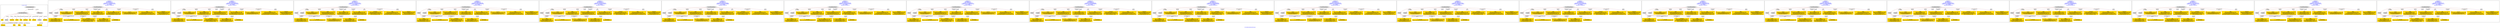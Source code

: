 digraph n0 {
fontcolor="blue"
remincross="true"
label="s15-s-detroit-institute-of-art.json"
subgraph cluster_0 {
label="1-correct model"
n2[style="filled",color="white",fillcolor="lightgray",label="CulturalHeritageObject1"];
n3[shape="plaintext",style="filled",fillcolor="gold",label="date"];
n4[style="filled",color="white",fillcolor="lightgray",label="Person1"];
n5[shape="plaintext",style="filled",fillcolor="gold",label="dimensions"];
n6[shape="plaintext",style="filled",fillcolor="gold",label="medium"];
n7[shape="plaintext",style="filled",fillcolor="gold",label="credit"];
n8[shape="plaintext",style="filled",fillcolor="gold",label="provenance"];
n9[shape="plaintext",style="filled",fillcolor="gold",label="title"];
n10[shape="plaintext",style="filled",fillcolor="gold",label="accession"];
n11[style="filled",color="white",fillcolor="lightgray",label="Concept1"];
n12[shape="plaintext",style="filled",fillcolor="gold",label="nationality"];
n13[shape="plaintext",style="filled",fillcolor="gold",label="birth"];
n14[shape="plaintext",style="filled",fillcolor="gold",label="death"];
n15[shape="plaintext",style="filled",fillcolor="gold",label="name"];
n16[style="filled",color="white",fillcolor="lightgray",label="EuropeanaAggregation1"];
n17[style="filled",color="white",fillcolor="lightgray",label="WebResource1"];
n18[shape="plaintext",style="filled",fillcolor="gold",label="imageURL"];
n19[shape="plaintext",style="filled",fillcolor="gold",label="classification"];
}
subgraph cluster_1 {
label="candidate 0\nlink coherence:1.0\nnode coherence:1.0\nconfidence:0.5721950892476759\nmapping score:0.6490650297492253\ncost:13.99999\n-precision:0.71-recall:0.59"
n21[style="filled",color="white",fillcolor="lightgray",label="CulturalHeritageObject1"];
n22[style="filled",color="white",fillcolor="lightgray",label="Person1"];
n23[style="filled",color="white",fillcolor="lightgray",label="Concept1"];
n24[shape="plaintext",style="filled",fillcolor="gold",label="medium\n[CulturalHeritageObject,medium,1.0]\n[Person,nameOfThePerson,0.0]\n[Concept,prefLabel,0.0]"];
n25[shape="plaintext",style="filled",fillcolor="gold",label="birth\n[Person,dateOfBirth,0.881]\n[CulturalHeritageObject,created,0.079]\n[Person,dateOfDeath,0.039]\n[CulturalHeritageObject,extent,0.0]"];
n26[shape="plaintext",style="filled",fillcolor="gold",label="nationality\n[Person,countryAssociatedWithThePerson,1.0]"];
n27[shape="plaintext",style="filled",fillcolor="gold",label="credit\n[CulturalHeritageObject,provenance,0.83]\n[Person,nameOfThePerson,0.127]\n[CulturalHeritageObject,title,0.036]\n[CulturalHeritageObject,rightsHolder,0.007]"];
n28[shape="plaintext",style="filled",fillcolor="gold",label="date\n[Person,dateOfBirth,0.618]\n[Person,dateOfDeath,0.223]\n[CulturalHeritageObject,created,0.119]\n[Person,nameOfThePerson,0.04]"];
n29[shape="plaintext",style="filled",fillcolor="gold",label="provenance\n[Person,nameOfThePerson,0.453]\n[CulturalHeritageObject,title,0.25]\n[CulturalHeritageObject,provenance,0.21]\n[Person,dateOfDeath,0.086]"];
n30[shape="plaintext",style="filled",fillcolor="gold",label="title\n[CulturalHeritageObject,title,0.549]\n[Person,nameOfThePerson,0.375]\n[CulturalHeritageObject,provenance,0.067]\n[CulturalHeritageObject,medium,0.009]"];
n31[shape="plaintext",style="filled",fillcolor="gold",label="accession\n[CulturalHeritageObject,provenance,0.406]\n[Person,nameOfThePerson,0.36]\n[CulturalHeritageObject,extent,0.234]"];
n32[shape="plaintext",style="filled",fillcolor="gold",label="classification\n[Concept,prefLabel,1.0]"];
n33[shape="plaintext",style="filled",fillcolor="gold",label="name\n[Person,nameOfThePerson,0.98]\n[CulturalHeritageObject,title,0.011]\n[CulturalHeritageObject,provenance,0.008]\n[CulturalHeritageObject,accessionNumber,0.001]"];
n34[shape="plaintext",style="filled",fillcolor="gold",label="dimensions\n[CulturalHeritageObject,extent,0.891]\n[Person,nameOfThePerson,0.101]\n[Person,dateOfDeath,0.007]\n[CulturalHeritageObject,title,0.001]"];
n35[shape="plaintext",style="filled",fillcolor="gold",label="death\n[Person,dateOfDeath,0.56]\n[Person,dateOfBirth,0.263]\n[CulturalHeritageObject,created,0.177]\n[CulturalHeritageObject,extent,0.0]"];
}
subgraph cluster_2 {
label="candidate 1\nlink coherence:1.0\nnode coherence:1.0\nconfidence:0.5489733823035073\nmapping score:0.6413244607678358\ncost:13.99999\n-precision:0.57-recall:0.47"
n37[style="filled",color="white",fillcolor="lightgray",label="CulturalHeritageObject1"];
n38[style="filled",color="white",fillcolor="lightgray",label="Person1"];
n39[style="filled",color="white",fillcolor="lightgray",label="Concept1"];
n40[shape="plaintext",style="filled",fillcolor="gold",label="medium\n[CulturalHeritageObject,medium,1.0]\n[Person,nameOfThePerson,0.0]\n[Concept,prefLabel,0.0]"];
n41[shape="plaintext",style="filled",fillcolor="gold",label="birth\n[Person,dateOfBirth,0.881]\n[CulturalHeritageObject,created,0.079]\n[Person,dateOfDeath,0.039]\n[CulturalHeritageObject,extent,0.0]"];
n42[shape="plaintext",style="filled",fillcolor="gold",label="nationality\n[Person,countryAssociatedWithThePerson,1.0]"];
n43[shape="plaintext",style="filled",fillcolor="gold",label="death\n[Person,dateOfDeath,0.56]\n[Person,dateOfBirth,0.263]\n[CulturalHeritageObject,created,0.177]\n[CulturalHeritageObject,extent,0.0]"];
n44[shape="plaintext",style="filled",fillcolor="gold",label="credit\n[CulturalHeritageObject,provenance,0.83]\n[Person,nameOfThePerson,0.127]\n[CulturalHeritageObject,title,0.036]\n[CulturalHeritageObject,rightsHolder,0.007]"];
n45[shape="plaintext",style="filled",fillcolor="gold",label="provenance\n[Person,nameOfThePerson,0.453]\n[CulturalHeritageObject,title,0.25]\n[CulturalHeritageObject,provenance,0.21]\n[Person,dateOfDeath,0.086]"];
n46[shape="plaintext",style="filled",fillcolor="gold",label="title\n[CulturalHeritageObject,title,0.549]\n[Person,nameOfThePerson,0.375]\n[CulturalHeritageObject,provenance,0.067]\n[CulturalHeritageObject,medium,0.009]"];
n47[shape="plaintext",style="filled",fillcolor="gold",label="accession\n[CulturalHeritageObject,provenance,0.406]\n[Person,nameOfThePerson,0.36]\n[CulturalHeritageObject,extent,0.234]"];
n48[shape="plaintext",style="filled",fillcolor="gold",label="classification\n[Concept,prefLabel,1.0]"];
n49[shape="plaintext",style="filled",fillcolor="gold",label="name\n[Person,nameOfThePerson,0.98]\n[CulturalHeritageObject,title,0.011]\n[CulturalHeritageObject,provenance,0.008]\n[CulturalHeritageObject,accessionNumber,0.001]"];
n50[shape="plaintext",style="filled",fillcolor="gold",label="dimensions\n[CulturalHeritageObject,extent,0.891]\n[Person,nameOfThePerson,0.101]\n[Person,dateOfDeath,0.007]\n[CulturalHeritageObject,title,0.001]"];
n51[shape="plaintext",style="filled",fillcolor="gold",label="date\n[Person,dateOfBirth,0.618]\n[Person,dateOfDeath,0.223]\n[CulturalHeritageObject,created,0.119]\n[Person,nameOfThePerson,0.04]"];
}
subgraph cluster_3 {
label="candidate 10\nlink coherence:1.0\nnode coherence:1.0\nconfidence:0.5113593525270005\nmapping score:0.6287864508423335\ncost:13.99999\n-precision:0.64-recall:0.53"
n53[style="filled",color="white",fillcolor="lightgray",label="CulturalHeritageObject1"];
n54[style="filled",color="white",fillcolor="lightgray",label="Person1"];
n55[style="filled",color="white",fillcolor="lightgray",label="Concept1"];
n56[shape="plaintext",style="filled",fillcolor="gold",label="medium\n[CulturalHeritageObject,medium,1.0]\n[Person,nameOfThePerson,0.0]\n[Concept,prefLabel,0.0]"];
n57[shape="plaintext",style="filled",fillcolor="gold",label="birth\n[Person,dateOfBirth,0.881]\n[CulturalHeritageObject,created,0.079]\n[Person,dateOfDeath,0.039]\n[CulturalHeritageObject,extent,0.0]"];
n58[shape="plaintext",style="filled",fillcolor="gold",label="nationality\n[Person,countryAssociatedWithThePerson,1.0]"];
n59[shape="plaintext",style="filled",fillcolor="gold",label="credit\n[CulturalHeritageObject,provenance,0.83]\n[Person,nameOfThePerson,0.127]\n[CulturalHeritageObject,title,0.036]\n[CulturalHeritageObject,rightsHolder,0.007]"];
n60[shape="plaintext",style="filled",fillcolor="gold",label="date\n[Person,dateOfBirth,0.618]\n[Person,dateOfDeath,0.223]\n[CulturalHeritageObject,created,0.119]\n[Person,nameOfThePerson,0.04]"];
n61[shape="plaintext",style="filled",fillcolor="gold",label="accession\n[CulturalHeritageObject,provenance,0.406]\n[Person,nameOfThePerson,0.36]\n[CulturalHeritageObject,extent,0.234]"];
n62[shape="plaintext",style="filled",fillcolor="gold",label="title\n[CulturalHeritageObject,title,0.549]\n[Person,nameOfThePerson,0.375]\n[CulturalHeritageObject,provenance,0.067]\n[CulturalHeritageObject,medium,0.009]"];
n63[shape="plaintext",style="filled",fillcolor="gold",label="provenance\n[Person,nameOfThePerson,0.453]\n[CulturalHeritageObject,title,0.25]\n[CulturalHeritageObject,provenance,0.21]\n[Person,dateOfDeath,0.086]"];
n64[shape="plaintext",style="filled",fillcolor="gold",label="classification\n[Concept,prefLabel,1.0]"];
n65[shape="plaintext",style="filled",fillcolor="gold",label="name\n[Person,nameOfThePerson,0.98]\n[CulturalHeritageObject,title,0.011]\n[CulturalHeritageObject,provenance,0.008]\n[CulturalHeritageObject,accessionNumber,0.001]"];
n66[shape="plaintext",style="filled",fillcolor="gold",label="dimensions\n[CulturalHeritageObject,extent,0.891]\n[Person,nameOfThePerson,0.101]\n[Person,dateOfDeath,0.007]\n[CulturalHeritageObject,title,0.001]"];
n67[shape="plaintext",style="filled",fillcolor="gold",label="death\n[Person,dateOfDeath,0.56]\n[Person,dateOfBirth,0.263]\n[CulturalHeritageObject,created,0.177]\n[CulturalHeritageObject,extent,0.0]"];
}
subgraph cluster_4 {
label="candidate 11\nlink coherence:1.0\nnode coherence:1.0\nconfidence:0.4893427848252896\nmapping score:0.6214475949417632\ncost:13.99999\n-precision:0.5-recall:0.41"
n69[style="filled",color="white",fillcolor="lightgray",label="CulturalHeritageObject1"];
n70[style="filled",color="white",fillcolor="lightgray",label="Person1"];
n71[style="filled",color="white",fillcolor="lightgray",label="Concept1"];
n72[shape="plaintext",style="filled",fillcolor="gold",label="medium\n[CulturalHeritageObject,medium,1.0]\n[Person,nameOfThePerson,0.0]\n[Concept,prefLabel,0.0]"];
n73[shape="plaintext",style="filled",fillcolor="gold",label="death\n[Person,dateOfDeath,0.56]\n[Person,dateOfBirth,0.263]\n[CulturalHeritageObject,created,0.177]\n[CulturalHeritageObject,extent,0.0]"];
n74[shape="plaintext",style="filled",fillcolor="gold",label="nationality\n[Person,countryAssociatedWithThePerson,1.0]"];
n75[shape="plaintext",style="filled",fillcolor="gold",label="credit\n[CulturalHeritageObject,provenance,0.83]\n[Person,nameOfThePerson,0.127]\n[CulturalHeritageObject,title,0.036]\n[CulturalHeritageObject,rightsHolder,0.007]"];
n76[shape="plaintext",style="filled",fillcolor="gold",label="provenance\n[Person,nameOfThePerson,0.453]\n[CulturalHeritageObject,title,0.25]\n[CulturalHeritageObject,provenance,0.21]\n[Person,dateOfDeath,0.086]"];
n77[shape="plaintext",style="filled",fillcolor="gold",label="birth\n[Person,dateOfBirth,0.881]\n[CulturalHeritageObject,created,0.079]\n[Person,dateOfDeath,0.039]\n[CulturalHeritageObject,extent,0.0]"];
n78[shape="plaintext",style="filled",fillcolor="gold",label="title\n[CulturalHeritageObject,title,0.549]\n[Person,nameOfThePerson,0.375]\n[CulturalHeritageObject,provenance,0.067]\n[CulturalHeritageObject,medium,0.009]"];
n79[shape="plaintext",style="filled",fillcolor="gold",label="accession\n[CulturalHeritageObject,provenance,0.406]\n[Person,nameOfThePerson,0.36]\n[CulturalHeritageObject,extent,0.234]"];
n80[shape="plaintext",style="filled",fillcolor="gold",label="classification\n[Concept,prefLabel,1.0]"];
n81[shape="plaintext",style="filled",fillcolor="gold",label="name\n[Person,nameOfThePerson,0.98]\n[CulturalHeritageObject,title,0.011]\n[CulturalHeritageObject,provenance,0.008]\n[CulturalHeritageObject,accessionNumber,0.001]"];
n82[shape="plaintext",style="filled",fillcolor="gold",label="dimensions\n[CulturalHeritageObject,extent,0.891]\n[Person,nameOfThePerson,0.101]\n[Person,dateOfDeath,0.007]\n[CulturalHeritageObject,title,0.001]"];
n83[shape="plaintext",style="filled",fillcolor="gold",label="date\n[Person,dateOfBirth,0.618]\n[Person,dateOfDeath,0.223]\n[CulturalHeritageObject,created,0.119]\n[Person,nameOfThePerson,0.04]"];
}
subgraph cluster_5 {
label="candidate 12\nlink coherence:1.0\nnode coherence:1.0\nconfidence:0.4876254035261951\nmapping score:0.6208751345087317\ncost:13.99999\n-precision:0.57-recall:0.47"
n85[style="filled",color="white",fillcolor="lightgray",label="CulturalHeritageObject1"];
n86[style="filled",color="white",fillcolor="lightgray",label="Person1"];
n87[style="filled",color="white",fillcolor="lightgray",label="Concept1"];
n88[shape="plaintext",style="filled",fillcolor="gold",label="medium\n[CulturalHeritageObject,medium,1.0]\n[Person,nameOfThePerson,0.0]\n[Concept,prefLabel,0.0]"];
n89[shape="plaintext",style="filled",fillcolor="gold",label="date\n[Person,dateOfBirth,0.618]\n[Person,dateOfDeath,0.223]\n[CulturalHeritageObject,created,0.119]\n[Person,nameOfThePerson,0.04]"];
n90[shape="plaintext",style="filled",fillcolor="gold",label="nationality\n[Person,countryAssociatedWithThePerson,1.0]"];
n91[shape="plaintext",style="filled",fillcolor="gold",label="death\n[Person,dateOfDeath,0.56]\n[Person,dateOfBirth,0.263]\n[CulturalHeritageObject,created,0.177]\n[CulturalHeritageObject,extent,0.0]"];
n92[shape="plaintext",style="filled",fillcolor="gold",label="credit\n[CulturalHeritageObject,provenance,0.83]\n[Person,nameOfThePerson,0.127]\n[CulturalHeritageObject,title,0.036]\n[CulturalHeritageObject,rightsHolder,0.007]"];
n93[shape="plaintext",style="filled",fillcolor="gold",label="accession\n[CulturalHeritageObject,provenance,0.406]\n[Person,nameOfThePerson,0.36]\n[CulturalHeritageObject,extent,0.234]"];
n94[shape="plaintext",style="filled",fillcolor="gold",label="title\n[CulturalHeritageObject,title,0.549]\n[Person,nameOfThePerson,0.375]\n[CulturalHeritageObject,provenance,0.067]\n[CulturalHeritageObject,medium,0.009]"];
n95[shape="plaintext",style="filled",fillcolor="gold",label="provenance\n[Person,nameOfThePerson,0.453]\n[CulturalHeritageObject,title,0.25]\n[CulturalHeritageObject,provenance,0.21]\n[Person,dateOfDeath,0.086]"];
n96[shape="plaintext",style="filled",fillcolor="gold",label="classification\n[Concept,prefLabel,1.0]"];
n97[shape="plaintext",style="filled",fillcolor="gold",label="name\n[Person,nameOfThePerson,0.98]\n[CulturalHeritageObject,title,0.011]\n[CulturalHeritageObject,provenance,0.008]\n[CulturalHeritageObject,accessionNumber,0.001]"];
n98[shape="plaintext",style="filled",fillcolor="gold",label="dimensions\n[CulturalHeritageObject,extent,0.891]\n[Person,nameOfThePerson,0.101]\n[Person,dateOfDeath,0.007]\n[CulturalHeritageObject,title,0.001]"];
n99[shape="plaintext",style="filled",fillcolor="gold",label="birth\n[Person,dateOfBirth,0.881]\n[CulturalHeritageObject,created,0.079]\n[Person,dateOfDeath,0.039]\n[CulturalHeritageObject,extent,0.0]"];
}
subgraph cluster_6 {
label="candidate 13\nlink coherence:1.0\nnode coherence:1.0\nconfidence:0.48615256774659943\nmapping score:0.6203841892488665\ncost:13.99999\n-precision:0.5-recall:0.41"
n101[style="filled",color="white",fillcolor="lightgray",label="CulturalHeritageObject1"];
n102[style="filled",color="white",fillcolor="lightgray",label="Person1"];
n103[style="filled",color="white",fillcolor="lightgray",label="Concept1"];
n104[shape="plaintext",style="filled",fillcolor="gold",label="medium\n[CulturalHeritageObject,medium,1.0]\n[Person,nameOfThePerson,0.0]\n[Concept,prefLabel,0.0]"];
n105[shape="plaintext",style="filled",fillcolor="gold",label="date\n[Person,dateOfBirth,0.618]\n[Person,dateOfDeath,0.223]\n[CulturalHeritageObject,created,0.119]\n[Person,nameOfThePerson,0.04]"];
n106[shape="plaintext",style="filled",fillcolor="gold",label="nationality\n[Person,countryAssociatedWithThePerson,1.0]"];
n107[shape="plaintext",style="filled",fillcolor="gold",label="credit\n[CulturalHeritageObject,provenance,0.83]\n[Person,nameOfThePerson,0.127]\n[CulturalHeritageObject,title,0.036]\n[CulturalHeritageObject,rightsHolder,0.007]"];
n108[shape="plaintext",style="filled",fillcolor="gold",label="accession\n[CulturalHeritageObject,provenance,0.406]\n[Person,nameOfThePerson,0.36]\n[CulturalHeritageObject,extent,0.234]"];
n109[shape="plaintext",style="filled",fillcolor="gold",label="birth\n[Person,dateOfBirth,0.881]\n[CulturalHeritageObject,created,0.079]\n[Person,dateOfDeath,0.039]\n[CulturalHeritageObject,extent,0.0]"];
n110[shape="plaintext",style="filled",fillcolor="gold",label="title\n[CulturalHeritageObject,title,0.549]\n[Person,nameOfThePerson,0.375]\n[CulturalHeritageObject,provenance,0.067]\n[CulturalHeritageObject,medium,0.009]"];
n111[shape="plaintext",style="filled",fillcolor="gold",label="provenance\n[Person,nameOfThePerson,0.453]\n[CulturalHeritageObject,title,0.25]\n[CulturalHeritageObject,provenance,0.21]\n[Person,dateOfDeath,0.086]"];
n112[shape="plaintext",style="filled",fillcolor="gold",label="classification\n[Concept,prefLabel,1.0]"];
n113[shape="plaintext",style="filled",fillcolor="gold",label="name\n[Person,nameOfThePerson,0.98]\n[CulturalHeritageObject,title,0.011]\n[CulturalHeritageObject,provenance,0.008]\n[CulturalHeritageObject,accessionNumber,0.001]"];
n114[shape="plaintext",style="filled",fillcolor="gold",label="dimensions\n[CulturalHeritageObject,extent,0.891]\n[Person,nameOfThePerson,0.101]\n[Person,dateOfDeath,0.007]\n[CulturalHeritageObject,title,0.001]"];
n115[shape="plaintext",style="filled",fillcolor="gold",label="death\n[Person,dateOfDeath,0.56]\n[Person,dateOfBirth,0.263]\n[CulturalHeritageObject,created,0.177]\n[CulturalHeritageObject,extent,0.0]"];
}
subgraph cluster_7 {
label="candidate 14\nlink coherence:1.0\nnode coherence:1.0\nconfidence:0.48034812162535684\nmapping score:0.618449373875119\ncost:13.99999\n-precision:0.43-recall:0.35"
n117[style="filled",color="white",fillcolor="lightgray",label="CulturalHeritageObject1"];
n118[style="filled",color="white",fillcolor="lightgray",label="Person1"];
n119[style="filled",color="white",fillcolor="lightgray",label="Concept1"];
n120[shape="plaintext",style="filled",fillcolor="gold",label="medium\n[CulturalHeritageObject,medium,1.0]\n[Person,nameOfThePerson,0.0]\n[Concept,prefLabel,0.0]"];
n121[shape="plaintext",style="filled",fillcolor="gold",label="date\n[Person,dateOfBirth,0.618]\n[Person,dateOfDeath,0.223]\n[CulturalHeritageObject,created,0.119]\n[Person,nameOfThePerson,0.04]"];
n122[shape="plaintext",style="filled",fillcolor="gold",label="nationality\n[Person,countryAssociatedWithThePerson,1.0]"];
n123[shape="plaintext",style="filled",fillcolor="gold",label="death\n[Person,dateOfDeath,0.56]\n[Person,dateOfBirth,0.263]\n[CulturalHeritageObject,created,0.177]\n[CulturalHeritageObject,extent,0.0]"];
n124[shape="plaintext",style="filled",fillcolor="gold",label="title\n[CulturalHeritageObject,title,0.549]\n[Person,nameOfThePerson,0.375]\n[CulturalHeritageObject,provenance,0.067]\n[CulturalHeritageObject,medium,0.009]"];
n125[shape="plaintext",style="filled",fillcolor="gold",label="credit\n[CulturalHeritageObject,provenance,0.83]\n[Person,nameOfThePerson,0.127]\n[CulturalHeritageObject,title,0.036]\n[CulturalHeritageObject,rightsHolder,0.007]"];
n126[shape="plaintext",style="filled",fillcolor="gold",label="provenance\n[Person,nameOfThePerson,0.453]\n[CulturalHeritageObject,title,0.25]\n[CulturalHeritageObject,provenance,0.21]\n[Person,dateOfDeath,0.086]"];
n127[shape="plaintext",style="filled",fillcolor="gold",label="accession\n[CulturalHeritageObject,provenance,0.406]\n[Person,nameOfThePerson,0.36]\n[CulturalHeritageObject,extent,0.234]"];
n128[shape="plaintext",style="filled",fillcolor="gold",label="classification\n[Concept,prefLabel,1.0]"];
n129[shape="plaintext",style="filled",fillcolor="gold",label="name\n[Person,nameOfThePerson,0.98]\n[CulturalHeritageObject,title,0.011]\n[CulturalHeritageObject,provenance,0.008]\n[CulturalHeritageObject,accessionNumber,0.001]"];
n130[shape="plaintext",style="filled",fillcolor="gold",label="dimensions\n[CulturalHeritageObject,extent,0.891]\n[Person,nameOfThePerson,0.101]\n[Person,dateOfDeath,0.007]\n[CulturalHeritageObject,title,0.001]"];
n131[shape="plaintext",style="filled",fillcolor="gold",label="birth\n[Person,dateOfBirth,0.881]\n[CulturalHeritageObject,created,0.079]\n[Person,dateOfDeath,0.039]\n[CulturalHeritageObject,extent,0.0]"];
}
subgraph cluster_8 {
label="candidate 15\nlink coherence:1.0\nnode coherence:1.0\nconfidence:0.47728498979332\nmapping score:0.6174283299311066\ncost:13.99999\n-precision:0.57-recall:0.47"
n133[style="filled",color="white",fillcolor="lightgray",label="CulturalHeritageObject1"];
n134[style="filled",color="white",fillcolor="lightgray",label="Person1"];
n135[style="filled",color="white",fillcolor="lightgray",label="Concept1"];
n136[shape="plaintext",style="filled",fillcolor="gold",label="medium\n[CulturalHeritageObject,medium,1.0]\n[Person,nameOfThePerson,0.0]\n[Concept,prefLabel,0.0]"];
n137[shape="plaintext",style="filled",fillcolor="gold",label="death\n[Person,dateOfDeath,0.56]\n[Person,dateOfBirth,0.263]\n[CulturalHeritageObject,created,0.177]\n[CulturalHeritageObject,extent,0.0]"];
n138[shape="plaintext",style="filled",fillcolor="gold",label="nationality\n[Person,countryAssociatedWithThePerson,1.0]"];
n139[shape="plaintext",style="filled",fillcolor="gold",label="credit\n[CulturalHeritageObject,provenance,0.83]\n[Person,nameOfThePerson,0.127]\n[CulturalHeritageObject,title,0.036]\n[CulturalHeritageObject,rightsHolder,0.007]"];
n140[shape="plaintext",style="filled",fillcolor="gold",label="date\n[Person,dateOfBirth,0.618]\n[Person,dateOfDeath,0.223]\n[CulturalHeritageObject,created,0.119]\n[Person,nameOfThePerson,0.04]"];
n141[shape="plaintext",style="filled",fillcolor="gold",label="provenance\n[Person,nameOfThePerson,0.453]\n[CulturalHeritageObject,title,0.25]\n[CulturalHeritageObject,provenance,0.21]\n[Person,dateOfDeath,0.086]"];
n142[shape="plaintext",style="filled",fillcolor="gold",label="title\n[CulturalHeritageObject,title,0.549]\n[Person,nameOfThePerson,0.375]\n[CulturalHeritageObject,provenance,0.067]\n[CulturalHeritageObject,medium,0.009]"];
n143[shape="plaintext",style="filled",fillcolor="gold",label="accession\n[CulturalHeritageObject,provenance,0.406]\n[Person,nameOfThePerson,0.36]\n[CulturalHeritageObject,extent,0.234]"];
n144[shape="plaintext",style="filled",fillcolor="gold",label="classification\n[Concept,prefLabel,1.0]"];
n145[shape="plaintext",style="filled",fillcolor="gold",label="name\n[Person,nameOfThePerson,0.98]\n[CulturalHeritageObject,title,0.011]\n[CulturalHeritageObject,provenance,0.008]\n[CulturalHeritageObject,accessionNumber,0.001]"];
n146[shape="plaintext",style="filled",fillcolor="gold",label="dimensions\n[CulturalHeritageObject,extent,0.891]\n[Person,nameOfThePerson,0.101]\n[Person,dateOfDeath,0.007]\n[CulturalHeritageObject,title,0.001]"];
n147[shape="plaintext",style="filled",fillcolor="gold",label="birth\n[Person,dateOfBirth,0.881]\n[CulturalHeritageObject,created,0.079]\n[Person,dateOfDeath,0.039]\n[CulturalHeritageObject,extent,0.0]"];
}
subgraph cluster_9 {
label="candidate 16\nlink coherence:1.0\nnode coherence:1.0\nconfidence:0.465259385860348\nmapping score:0.6134197952867827\ncost:13.99999\n-precision:0.57-recall:0.47"
n149[style="filled",color="white",fillcolor="lightgray",label="CulturalHeritageObject1"];
n150[style="filled",color="white",fillcolor="lightgray",label="Person1"];
n151[style="filled",color="white",fillcolor="lightgray",label="Concept1"];
n152[shape="plaintext",style="filled",fillcolor="gold",label="medium\n[CulturalHeritageObject,medium,1.0]\n[Person,nameOfThePerson,0.0]\n[Concept,prefLabel,0.0]"];
n153[shape="plaintext",style="filled",fillcolor="gold",label="death\n[Person,dateOfDeath,0.56]\n[Person,dateOfBirth,0.263]\n[CulturalHeritageObject,created,0.177]\n[CulturalHeritageObject,extent,0.0]"];
n154[shape="plaintext",style="filled",fillcolor="gold",label="nationality\n[Person,countryAssociatedWithThePerson,1.0]"];
n155[shape="plaintext",style="filled",fillcolor="gold",label="credit\n[CulturalHeritageObject,provenance,0.83]\n[Person,nameOfThePerson,0.127]\n[CulturalHeritageObject,title,0.036]\n[CulturalHeritageObject,rightsHolder,0.007]"];
n156[shape="plaintext",style="filled",fillcolor="gold",label="accession\n[CulturalHeritageObject,provenance,0.406]\n[Person,nameOfThePerson,0.36]\n[CulturalHeritageObject,extent,0.234]"];
n157[shape="plaintext",style="filled",fillcolor="gold",label="birth\n[Person,dateOfBirth,0.881]\n[CulturalHeritageObject,created,0.079]\n[Person,dateOfDeath,0.039]\n[CulturalHeritageObject,extent,0.0]"];
n158[shape="plaintext",style="filled",fillcolor="gold",label="title\n[CulturalHeritageObject,title,0.549]\n[Person,nameOfThePerson,0.375]\n[CulturalHeritageObject,provenance,0.067]\n[CulturalHeritageObject,medium,0.009]"];
n159[shape="plaintext",style="filled",fillcolor="gold",label="provenance\n[Person,nameOfThePerson,0.453]\n[CulturalHeritageObject,title,0.25]\n[CulturalHeritageObject,provenance,0.21]\n[Person,dateOfDeath,0.086]"];
n160[shape="plaintext",style="filled",fillcolor="gold",label="classification\n[Concept,prefLabel,1.0]"];
n161[shape="plaintext",style="filled",fillcolor="gold",label="name\n[Person,nameOfThePerson,0.98]\n[CulturalHeritageObject,title,0.011]\n[CulturalHeritageObject,provenance,0.008]\n[CulturalHeritageObject,accessionNumber,0.001]"];
n162[shape="plaintext",style="filled",fillcolor="gold",label="dimensions\n[CulturalHeritageObject,extent,0.891]\n[Person,nameOfThePerson,0.101]\n[Person,dateOfDeath,0.007]\n[CulturalHeritageObject,title,0.001]"];
n163[shape="plaintext",style="filled",fillcolor="gold",label="date\n[Person,dateOfBirth,0.618]\n[Person,dateOfDeath,0.223]\n[CulturalHeritageObject,created,0.119]\n[Person,nameOfThePerson,0.04]"];
}
subgraph cluster_10 {
label="candidate 17\nlink coherence:1.0\nnode coherence:1.0\nconfidence:0.4579821039595098\nmapping score:0.6109940346531699\ncost:13.99999\n-precision:0.43-recall:0.35"
n165[style="filled",color="white",fillcolor="lightgray",label="CulturalHeritageObject1"];
n166[style="filled",color="white",fillcolor="lightgray",label="Person1"];
n167[style="filled",color="white",fillcolor="lightgray",label="Concept1"];
n168[shape="plaintext",style="filled",fillcolor="gold",label="medium\n[CulturalHeritageObject,medium,1.0]\n[Person,nameOfThePerson,0.0]\n[Concept,prefLabel,0.0]"];
n169[shape="plaintext",style="filled",fillcolor="gold",label="death\n[Person,dateOfDeath,0.56]\n[Person,dateOfBirth,0.263]\n[CulturalHeritageObject,created,0.177]\n[CulturalHeritageObject,extent,0.0]"];
n170[shape="plaintext",style="filled",fillcolor="gold",label="nationality\n[Person,countryAssociatedWithThePerson,1.0]"];
n171[shape="plaintext",style="filled",fillcolor="gold",label="title\n[CulturalHeritageObject,title,0.549]\n[Person,nameOfThePerson,0.375]\n[CulturalHeritageObject,provenance,0.067]\n[CulturalHeritageObject,medium,0.009]"];
n172[shape="plaintext",style="filled",fillcolor="gold",label="credit\n[CulturalHeritageObject,provenance,0.83]\n[Person,nameOfThePerson,0.127]\n[CulturalHeritageObject,title,0.036]\n[CulturalHeritageObject,rightsHolder,0.007]"];
n173[shape="plaintext",style="filled",fillcolor="gold",label="birth\n[Person,dateOfBirth,0.881]\n[CulturalHeritageObject,created,0.079]\n[Person,dateOfDeath,0.039]\n[CulturalHeritageObject,extent,0.0]"];
n174[shape="plaintext",style="filled",fillcolor="gold",label="provenance\n[Person,nameOfThePerson,0.453]\n[CulturalHeritageObject,title,0.25]\n[CulturalHeritageObject,provenance,0.21]\n[Person,dateOfDeath,0.086]"];
n175[shape="plaintext",style="filled",fillcolor="gold",label="accession\n[CulturalHeritageObject,provenance,0.406]\n[Person,nameOfThePerson,0.36]\n[CulturalHeritageObject,extent,0.234]"];
n176[shape="plaintext",style="filled",fillcolor="gold",label="classification\n[Concept,prefLabel,1.0]"];
n177[shape="plaintext",style="filled",fillcolor="gold",label="name\n[Person,nameOfThePerson,0.98]\n[CulturalHeritageObject,title,0.011]\n[CulturalHeritageObject,provenance,0.008]\n[CulturalHeritageObject,accessionNumber,0.001]"];
n178[shape="plaintext",style="filled",fillcolor="gold",label="dimensions\n[CulturalHeritageObject,extent,0.891]\n[Person,nameOfThePerson,0.101]\n[Person,dateOfDeath,0.007]\n[CulturalHeritageObject,title,0.001]"];
n179[shape="plaintext",style="filled",fillcolor="gold",label="date\n[Person,dateOfBirth,0.618]\n[Person,dateOfDeath,0.223]\n[CulturalHeritageObject,created,0.119]\n[Person,nameOfThePerson,0.04]"];
}
subgraph cluster_11 {
label="candidate 18\nlink coherence:1.0\nnode coherence:1.0\nconfidence:0.4532015908283784\nmapping score:0.6094005302761262\ncost:13.99999\n-precision:0.64-recall:0.53"
n181[style="filled",color="white",fillcolor="lightgray",label="CulturalHeritageObject1"];
n182[style="filled",color="white",fillcolor="lightgray",label="Person1"];
n183[style="filled",color="white",fillcolor="lightgray",label="Concept1"];
n184[shape="plaintext",style="filled",fillcolor="gold",label="medium\n[CulturalHeritageObject,medium,1.0]\n[Person,nameOfThePerson,0.0]\n[Concept,prefLabel,0.0]"];
n185[shape="plaintext",style="filled",fillcolor="gold",label="death\n[Person,dateOfDeath,0.56]\n[Person,dateOfBirth,0.263]\n[CulturalHeritageObject,created,0.177]\n[CulturalHeritageObject,extent,0.0]"];
n186[shape="plaintext",style="filled",fillcolor="gold",label="nationality\n[Person,countryAssociatedWithThePerson,1.0]"];
n187[shape="plaintext",style="filled",fillcolor="gold",label="credit\n[CulturalHeritageObject,provenance,0.83]\n[Person,nameOfThePerson,0.127]\n[CulturalHeritageObject,title,0.036]\n[CulturalHeritageObject,rightsHolder,0.007]"];
n188[shape="plaintext",style="filled",fillcolor="gold",label="date\n[Person,dateOfBirth,0.618]\n[Person,dateOfDeath,0.223]\n[CulturalHeritageObject,created,0.119]\n[Person,nameOfThePerson,0.04]"];
n189[shape="plaintext",style="filled",fillcolor="gold",label="accession\n[CulturalHeritageObject,provenance,0.406]\n[Person,nameOfThePerson,0.36]\n[CulturalHeritageObject,extent,0.234]"];
n190[shape="plaintext",style="filled",fillcolor="gold",label="title\n[CulturalHeritageObject,title,0.549]\n[Person,nameOfThePerson,0.375]\n[CulturalHeritageObject,provenance,0.067]\n[CulturalHeritageObject,medium,0.009]"];
n191[shape="plaintext",style="filled",fillcolor="gold",label="provenance\n[Person,nameOfThePerson,0.453]\n[CulturalHeritageObject,title,0.25]\n[CulturalHeritageObject,provenance,0.21]\n[Person,dateOfDeath,0.086]"];
n192[shape="plaintext",style="filled",fillcolor="gold",label="classification\n[Concept,prefLabel,1.0]"];
n193[shape="plaintext",style="filled",fillcolor="gold",label="name\n[Person,nameOfThePerson,0.98]\n[CulturalHeritageObject,title,0.011]\n[CulturalHeritageObject,provenance,0.008]\n[CulturalHeritageObject,accessionNumber,0.001]"];
n194[shape="plaintext",style="filled",fillcolor="gold",label="dimensions\n[CulturalHeritageObject,extent,0.891]\n[Person,nameOfThePerson,0.101]\n[Person,dateOfDeath,0.007]\n[CulturalHeritageObject,title,0.001]"];
n195[shape="plaintext",style="filled",fillcolor="gold",label="birth\n[Person,dateOfBirth,0.881]\n[CulturalHeritageObject,created,0.079]\n[Person,dateOfDeath,0.039]\n[CulturalHeritageObject,extent,0.0]"];
}
subgraph cluster_12 {
label="candidate 19\nlink coherence:1.0\nnode coherence:1.0\nconfidence:0.4508730657704612\nmapping score:0.6086243552568203\ncost:13.99999\n-precision:0.43-recall:0.35"
n197[style="filled",color="white",fillcolor="lightgray",label="CulturalHeritageObject1"];
n198[style="filled",color="white",fillcolor="lightgray",label="Person1"];
n199[style="filled",color="white",fillcolor="lightgray",label="Concept1"];
n200[shape="plaintext",style="filled",fillcolor="gold",label="medium\n[CulturalHeritageObject,medium,1.0]\n[Person,nameOfThePerson,0.0]\n[Concept,prefLabel,0.0]"];
n201[shape="plaintext",style="filled",fillcolor="gold",label="date\n[Person,dateOfBirth,0.618]\n[Person,dateOfDeath,0.223]\n[CulturalHeritageObject,created,0.119]\n[Person,nameOfThePerson,0.04]"];
n202[shape="plaintext",style="filled",fillcolor="gold",label="nationality\n[Person,countryAssociatedWithThePerson,1.0]"];
n203[shape="plaintext",style="filled",fillcolor="gold",label="death\n[Person,dateOfDeath,0.56]\n[Person,dateOfBirth,0.263]\n[CulturalHeritageObject,created,0.177]\n[CulturalHeritageObject,extent,0.0]"];
n204[shape="plaintext",style="filled",fillcolor="gold",label="credit\n[CulturalHeritageObject,provenance,0.83]\n[Person,nameOfThePerson,0.127]\n[CulturalHeritageObject,title,0.036]\n[CulturalHeritageObject,rightsHolder,0.007]"];
n205[shape="plaintext",style="filled",fillcolor="gold",label="accession\n[CulturalHeritageObject,provenance,0.406]\n[Person,nameOfThePerson,0.36]\n[CulturalHeritageObject,extent,0.234]"];
n206[shape="plaintext",style="filled",fillcolor="gold",label="title\n[CulturalHeritageObject,title,0.549]\n[Person,nameOfThePerson,0.375]\n[CulturalHeritageObject,provenance,0.067]\n[CulturalHeritageObject,medium,0.009]"];
n207[shape="plaintext",style="filled",fillcolor="gold",label="provenance\n[Person,nameOfThePerson,0.453]\n[CulturalHeritageObject,title,0.25]\n[CulturalHeritageObject,provenance,0.21]\n[Person,dateOfDeath,0.086]"];
n208[shape="plaintext",style="filled",fillcolor="gold",label="classification\n[Concept,prefLabel,1.0]"];
n209[shape="plaintext",style="filled",fillcolor="gold",label="name\n[Person,nameOfThePerson,0.98]\n[CulturalHeritageObject,title,0.011]\n[CulturalHeritageObject,provenance,0.008]\n[CulturalHeritageObject,accessionNumber,0.001]"];
n210[shape="plaintext",style="filled",fillcolor="gold",label="dimensions\n[CulturalHeritageObject,extent,0.891]\n[Person,nameOfThePerson,0.101]\n[Person,dateOfDeath,0.007]\n[CulturalHeritageObject,title,0.001]"];
n211[shape="plaintext",style="filled",fillcolor="gold",label="birth\n[Person,dateOfBirth,0.881]\n[CulturalHeritageObject,created,0.079]\n[Person,dateOfDeath,0.039]\n[CulturalHeritageObject,extent,0.0]"];
}
subgraph cluster_13 {
label="candidate 2\nlink coherence:1.0\nnode coherence:1.0\nconfidence:0.5481116902827343\nmapping score:0.6410372300942447\ncost:13.99999\n-precision:0.79-recall:0.65"
n213[style="filled",color="white",fillcolor="lightgray",label="CulturalHeritageObject1"];
n214[style="filled",color="white",fillcolor="lightgray",label="Person1"];
n215[style="filled",color="white",fillcolor="lightgray",label="Concept1"];
n216[shape="plaintext",style="filled",fillcolor="gold",label="medium\n[CulturalHeritageObject,medium,1.0]\n[Person,nameOfThePerson,0.0]\n[Concept,prefLabel,0.0]"];
n217[shape="plaintext",style="filled",fillcolor="gold",label="birth\n[Person,dateOfBirth,0.881]\n[CulturalHeritageObject,created,0.079]\n[Person,dateOfDeath,0.039]\n[CulturalHeritageObject,extent,0.0]"];
n218[shape="plaintext",style="filled",fillcolor="gold",label="nationality\n[Person,countryAssociatedWithThePerson,1.0]"];
n219[shape="plaintext",style="filled",fillcolor="gold",label="credit\n[CulturalHeritageObject,provenance,0.83]\n[Person,nameOfThePerson,0.127]\n[CulturalHeritageObject,title,0.036]\n[CulturalHeritageObject,rightsHolder,0.007]"];
n220[shape="plaintext",style="filled",fillcolor="gold",label="date\n[Person,dateOfBirth,0.618]\n[Person,dateOfDeath,0.223]\n[CulturalHeritageObject,created,0.119]\n[Person,nameOfThePerson,0.04]"];
n221[shape="plaintext",style="filled",fillcolor="gold",label="accession\n[CulturalHeritageObject,provenance,0.406]\n[Person,nameOfThePerson,0.36]\n[CulturalHeritageObject,extent,0.234]"];
n222[shape="plaintext",style="filled",fillcolor="gold",label="title\n[CulturalHeritageObject,title,0.549]\n[Person,nameOfThePerson,0.375]\n[CulturalHeritageObject,provenance,0.067]\n[CulturalHeritageObject,medium,0.009]"];
n223[shape="plaintext",style="filled",fillcolor="gold",label="provenance\n[Person,nameOfThePerson,0.453]\n[CulturalHeritageObject,title,0.25]\n[CulturalHeritageObject,provenance,0.21]\n[Person,dateOfDeath,0.086]"];
n224[shape="plaintext",style="filled",fillcolor="gold",label="classification\n[Concept,prefLabel,1.0]"];
n225[shape="plaintext",style="filled",fillcolor="gold",label="name\n[Person,nameOfThePerson,0.98]\n[CulturalHeritageObject,title,0.011]\n[CulturalHeritageObject,provenance,0.008]\n[CulturalHeritageObject,accessionNumber,0.001]"];
n226[shape="plaintext",style="filled",fillcolor="gold",label="dimensions\n[CulturalHeritageObject,extent,0.891]\n[Person,nameOfThePerson,0.101]\n[Person,dateOfDeath,0.007]\n[CulturalHeritageObject,title,0.001]"];
n227[shape="plaintext",style="filled",fillcolor="gold",label="death\n[Person,dateOfDeath,0.56]\n[Person,dateOfBirth,0.263]\n[CulturalHeritageObject,created,0.177]\n[CulturalHeritageObject,extent,0.0]"];
}
subgraph cluster_14 {
label="candidate 3\nlink coherence:1.0\nnode coherence:1.0\nconfidence:0.5469883044672749\nmapping score:0.6406627681557583\ncost:13.99999\n-precision:0.57-recall:0.47"
n229[style="filled",color="white",fillcolor="lightgray",label="CulturalHeritageObject1"];
n230[style="filled",color="white",fillcolor="lightgray",label="Person1"];
n231[style="filled",color="white",fillcolor="lightgray",label="Concept1"];
n232[shape="plaintext",style="filled",fillcolor="gold",label="medium\n[CulturalHeritageObject,medium,1.0]\n[Person,nameOfThePerson,0.0]\n[Concept,prefLabel,0.0]"];
n233[shape="plaintext",style="filled",fillcolor="gold",label="date\n[Person,dateOfBirth,0.618]\n[Person,dateOfDeath,0.223]\n[CulturalHeritageObject,created,0.119]\n[Person,nameOfThePerson,0.04]"];
n234[shape="plaintext",style="filled",fillcolor="gold",label="nationality\n[Person,countryAssociatedWithThePerson,1.0]"];
n235[shape="plaintext",style="filled",fillcolor="gold",label="credit\n[CulturalHeritageObject,provenance,0.83]\n[Person,nameOfThePerson,0.127]\n[CulturalHeritageObject,title,0.036]\n[CulturalHeritageObject,rightsHolder,0.007]"];
n236[shape="plaintext",style="filled",fillcolor="gold",label="provenance\n[Person,nameOfThePerson,0.453]\n[CulturalHeritageObject,title,0.25]\n[CulturalHeritageObject,provenance,0.21]\n[Person,dateOfDeath,0.086]"];
n237[shape="plaintext",style="filled",fillcolor="gold",label="birth\n[Person,dateOfBirth,0.881]\n[CulturalHeritageObject,created,0.079]\n[Person,dateOfDeath,0.039]\n[CulturalHeritageObject,extent,0.0]"];
n238[shape="plaintext",style="filled",fillcolor="gold",label="title\n[CulturalHeritageObject,title,0.549]\n[Person,nameOfThePerson,0.375]\n[CulturalHeritageObject,provenance,0.067]\n[CulturalHeritageObject,medium,0.009]"];
n239[shape="plaintext",style="filled",fillcolor="gold",label="accession\n[CulturalHeritageObject,provenance,0.406]\n[Person,nameOfThePerson,0.36]\n[CulturalHeritageObject,extent,0.234]"];
n240[shape="plaintext",style="filled",fillcolor="gold",label="classification\n[Concept,prefLabel,1.0]"];
n241[shape="plaintext",style="filled",fillcolor="gold",label="name\n[Person,nameOfThePerson,0.98]\n[CulturalHeritageObject,title,0.011]\n[CulturalHeritageObject,provenance,0.008]\n[CulturalHeritageObject,accessionNumber,0.001]"];
n242[shape="plaintext",style="filled",fillcolor="gold",label="dimensions\n[CulturalHeritageObject,extent,0.891]\n[Person,nameOfThePerson,0.101]\n[Person,dateOfDeath,0.007]\n[CulturalHeritageObject,title,0.001]"];
n243[shape="plaintext",style="filled",fillcolor="gold",label="death\n[Person,dateOfDeath,0.56]\n[Person,dateOfBirth,0.263]\n[CulturalHeritageObject,created,0.177]\n[CulturalHeritageObject,extent,0.0]"];
}
subgraph cluster_15 {
label="candidate 4\nlink coherence:1.0\nnode coherence:1.0\nconfidence:0.5408344083818961\nmapping score:0.6386114694606321\ncost:13.99999\n-precision:0.64-recall:0.53"
n245[style="filled",color="white",fillcolor="lightgray",label="CulturalHeritageObject1"];
n246[style="filled",color="white",fillcolor="lightgray",label="Person1"];
n247[style="filled",color="white",fillcolor="lightgray",label="Concept1"];
n248[shape="plaintext",style="filled",fillcolor="gold",label="medium\n[CulturalHeritageObject,medium,1.0]\n[Person,nameOfThePerson,0.0]\n[Concept,prefLabel,0.0]"];
n249[shape="plaintext",style="filled",fillcolor="gold",label="birth\n[Person,dateOfBirth,0.881]\n[CulturalHeritageObject,created,0.079]\n[Person,dateOfDeath,0.039]\n[CulturalHeritageObject,extent,0.0]"];
n250[shape="plaintext",style="filled",fillcolor="gold",label="nationality\n[Person,countryAssociatedWithThePerson,1.0]"];
n251[shape="plaintext",style="filled",fillcolor="gold",label="title\n[CulturalHeritageObject,title,0.549]\n[Person,nameOfThePerson,0.375]\n[CulturalHeritageObject,provenance,0.067]\n[CulturalHeritageObject,medium,0.009]"];
n252[shape="plaintext",style="filled",fillcolor="gold",label="credit\n[CulturalHeritageObject,provenance,0.83]\n[Person,nameOfThePerson,0.127]\n[CulturalHeritageObject,title,0.036]\n[CulturalHeritageObject,rightsHolder,0.007]"];
n253[shape="plaintext",style="filled",fillcolor="gold",label="date\n[Person,dateOfBirth,0.618]\n[Person,dateOfDeath,0.223]\n[CulturalHeritageObject,created,0.119]\n[Person,nameOfThePerson,0.04]"];
n254[shape="plaintext",style="filled",fillcolor="gold",label="provenance\n[Person,nameOfThePerson,0.453]\n[CulturalHeritageObject,title,0.25]\n[CulturalHeritageObject,provenance,0.21]\n[Person,dateOfDeath,0.086]"];
n255[shape="plaintext",style="filled",fillcolor="gold",label="accession\n[CulturalHeritageObject,provenance,0.406]\n[Person,nameOfThePerson,0.36]\n[CulturalHeritageObject,extent,0.234]"];
n256[shape="plaintext",style="filled",fillcolor="gold",label="classification\n[Concept,prefLabel,1.0]"];
n257[shape="plaintext",style="filled",fillcolor="gold",label="name\n[Person,nameOfThePerson,0.98]\n[CulturalHeritageObject,title,0.011]\n[CulturalHeritageObject,provenance,0.008]\n[CulturalHeritageObject,accessionNumber,0.001]"];
n258[shape="plaintext",style="filled",fillcolor="gold",label="dimensions\n[CulturalHeritageObject,extent,0.891]\n[Person,nameOfThePerson,0.101]\n[Person,dateOfDeath,0.007]\n[CulturalHeritageObject,title,0.001]"];
n259[shape="plaintext",style="filled",fillcolor="gold",label="death\n[Person,dateOfDeath,0.56]\n[Person,dateOfBirth,0.263]\n[CulturalHeritageObject,created,0.177]\n[CulturalHeritageObject,extent,0.0]"];
}
subgraph cluster_16 {
label="candidate 5\nlink coherence:1.0\nnode coherence:1.0\nconfidence:0.5248899833385657\nmapping score:0.6332966611128552\ncost:13.99999\n-precision:0.64-recall:0.53"
n261[style="filled",color="white",fillcolor="lightgray",label="CulturalHeritageObject1"];
n262[style="filled",color="white",fillcolor="lightgray",label="Person1"];
n263[style="filled",color="white",fillcolor="lightgray",label="Concept1"];
n264[shape="plaintext",style="filled",fillcolor="gold",label="medium\n[CulturalHeritageObject,medium,1.0]\n[Person,nameOfThePerson,0.0]\n[Concept,prefLabel,0.0]"];
n265[shape="plaintext",style="filled",fillcolor="gold",label="birth\n[Person,dateOfBirth,0.881]\n[CulturalHeritageObject,created,0.079]\n[Person,dateOfDeath,0.039]\n[CulturalHeritageObject,extent,0.0]"];
n266[shape="plaintext",style="filled",fillcolor="gold",label="nationality\n[Person,countryAssociatedWithThePerson,1.0]"];
n267[shape="plaintext",style="filled",fillcolor="gold",label="death\n[Person,dateOfDeath,0.56]\n[Person,dateOfBirth,0.263]\n[CulturalHeritageObject,created,0.177]\n[CulturalHeritageObject,extent,0.0]"];
n268[shape="plaintext",style="filled",fillcolor="gold",label="credit\n[CulturalHeritageObject,provenance,0.83]\n[Person,nameOfThePerson,0.127]\n[CulturalHeritageObject,title,0.036]\n[CulturalHeritageObject,rightsHolder,0.007]"];
n269[shape="plaintext",style="filled",fillcolor="gold",label="accession\n[CulturalHeritageObject,provenance,0.406]\n[Person,nameOfThePerson,0.36]\n[CulturalHeritageObject,extent,0.234]"];
n270[shape="plaintext",style="filled",fillcolor="gold",label="title\n[CulturalHeritageObject,title,0.549]\n[Person,nameOfThePerson,0.375]\n[CulturalHeritageObject,provenance,0.067]\n[CulturalHeritageObject,medium,0.009]"];
n271[shape="plaintext",style="filled",fillcolor="gold",label="provenance\n[Person,nameOfThePerson,0.453]\n[CulturalHeritageObject,title,0.25]\n[CulturalHeritageObject,provenance,0.21]\n[Person,dateOfDeath,0.086]"];
n272[shape="plaintext",style="filled",fillcolor="gold",label="classification\n[Concept,prefLabel,1.0]"];
n273[shape="plaintext",style="filled",fillcolor="gold",label="name\n[Person,nameOfThePerson,0.98]\n[CulturalHeritageObject,title,0.011]\n[CulturalHeritageObject,provenance,0.008]\n[CulturalHeritageObject,accessionNumber,0.001]"];
n274[shape="plaintext",style="filled",fillcolor="gold",label="dimensions\n[CulturalHeritageObject,extent,0.891]\n[Person,nameOfThePerson,0.101]\n[Person,dateOfDeath,0.007]\n[CulturalHeritageObject,title,0.001]"];
n275[shape="plaintext",style="filled",fillcolor="gold",label="date\n[Person,dateOfBirth,0.618]\n[Person,dateOfDeath,0.223]\n[CulturalHeritageObject,created,0.119]\n[Person,nameOfThePerson,0.04]"];
}
subgraph cluster_17 {
label="candidate 6\nlink coherence:1.0\nnode coherence:1.0\nconfidence:0.5229049055023333\nmapping score:0.6326349685007777\ncost:13.99999\n-precision:0.64-recall:0.53"
n277[style="filled",color="white",fillcolor="lightgray",label="CulturalHeritageObject1"];
n278[style="filled",color="white",fillcolor="lightgray",label="Person1"];
n279[style="filled",color="white",fillcolor="lightgray",label="Concept1"];
n280[shape="plaintext",style="filled",fillcolor="gold",label="medium\n[CulturalHeritageObject,medium,1.0]\n[Person,nameOfThePerson,0.0]\n[Concept,prefLabel,0.0]"];
n281[shape="plaintext",style="filled",fillcolor="gold",label="date\n[Person,dateOfBirth,0.618]\n[Person,dateOfDeath,0.223]\n[CulturalHeritageObject,created,0.119]\n[Person,nameOfThePerson,0.04]"];
n282[shape="plaintext",style="filled",fillcolor="gold",label="nationality\n[Person,countryAssociatedWithThePerson,1.0]"];
n283[shape="plaintext",style="filled",fillcolor="gold",label="credit\n[CulturalHeritageObject,provenance,0.83]\n[Person,nameOfThePerson,0.127]\n[CulturalHeritageObject,title,0.036]\n[CulturalHeritageObject,rightsHolder,0.007]"];
n284[shape="plaintext",style="filled",fillcolor="gold",label="accession\n[CulturalHeritageObject,provenance,0.406]\n[Person,nameOfThePerson,0.36]\n[CulturalHeritageObject,extent,0.234]"];
n285[shape="plaintext",style="filled",fillcolor="gold",label="birth\n[Person,dateOfBirth,0.881]\n[CulturalHeritageObject,created,0.079]\n[Person,dateOfDeath,0.039]\n[CulturalHeritageObject,extent,0.0]"];
n286[shape="plaintext",style="filled",fillcolor="gold",label="title\n[CulturalHeritageObject,title,0.549]\n[Person,nameOfThePerson,0.375]\n[CulturalHeritageObject,provenance,0.067]\n[CulturalHeritageObject,medium,0.009]"];
n287[shape="plaintext",style="filled",fillcolor="gold",label="provenance\n[Person,nameOfThePerson,0.453]\n[CulturalHeritageObject,title,0.25]\n[CulturalHeritageObject,provenance,0.21]\n[Person,dateOfDeath,0.086]"];
n288[shape="plaintext",style="filled",fillcolor="gold",label="classification\n[Concept,prefLabel,1.0]"];
n289[shape="plaintext",style="filled",fillcolor="gold",label="name\n[Person,nameOfThePerson,0.98]\n[CulturalHeritageObject,title,0.011]\n[CulturalHeritageObject,provenance,0.008]\n[CulturalHeritageObject,accessionNumber,0.001]"];
n290[shape="plaintext",style="filled",fillcolor="gold",label="dimensions\n[CulturalHeritageObject,extent,0.891]\n[Person,nameOfThePerson,0.101]\n[Person,dateOfDeath,0.007]\n[CulturalHeritageObject,title,0.001]"];
n291[shape="plaintext",style="filled",fillcolor="gold",label="death\n[Person,dateOfDeath,0.56]\n[Person,dateOfBirth,0.263]\n[CulturalHeritageObject,created,0.177]\n[CulturalHeritageObject,extent,0.0]"];
}
subgraph cluster_18 {
label="candidate 7\nlink coherence:1.0\nnode coherence:1.0\nconfidence:0.5176127014377275\nmapping score:0.6308709004792425\ncost:13.99999\n-precision:0.5-recall:0.41"
n293[style="filled",color="white",fillcolor="lightgray",label="CulturalHeritageObject1"];
n294[style="filled",color="white",fillcolor="lightgray",label="Person1"];
n295[style="filled",color="white",fillcolor="lightgray",label="Concept1"];
n296[shape="plaintext",style="filled",fillcolor="gold",label="medium\n[CulturalHeritageObject,medium,1.0]\n[Person,nameOfThePerson,0.0]\n[Concept,prefLabel,0.0]"];
n297[shape="plaintext",style="filled",fillcolor="gold",label="birth\n[Person,dateOfBirth,0.881]\n[CulturalHeritageObject,created,0.079]\n[Person,dateOfDeath,0.039]\n[CulturalHeritageObject,extent,0.0]"];
n298[shape="plaintext",style="filled",fillcolor="gold",label="nationality\n[Person,countryAssociatedWithThePerson,1.0]"];
n299[shape="plaintext",style="filled",fillcolor="gold",label="death\n[Person,dateOfDeath,0.56]\n[Person,dateOfBirth,0.263]\n[CulturalHeritageObject,created,0.177]\n[CulturalHeritageObject,extent,0.0]"];
n300[shape="plaintext",style="filled",fillcolor="gold",label="title\n[CulturalHeritageObject,title,0.549]\n[Person,nameOfThePerson,0.375]\n[CulturalHeritageObject,provenance,0.067]\n[CulturalHeritageObject,medium,0.009]"];
n301[shape="plaintext",style="filled",fillcolor="gold",label="credit\n[CulturalHeritageObject,provenance,0.83]\n[Person,nameOfThePerson,0.127]\n[CulturalHeritageObject,title,0.036]\n[CulturalHeritageObject,rightsHolder,0.007]"];
n302[shape="plaintext",style="filled",fillcolor="gold",label="provenance\n[Person,nameOfThePerson,0.453]\n[CulturalHeritageObject,title,0.25]\n[CulturalHeritageObject,provenance,0.21]\n[Person,dateOfDeath,0.086]"];
n303[shape="plaintext",style="filled",fillcolor="gold",label="accession\n[CulturalHeritageObject,provenance,0.406]\n[Person,nameOfThePerson,0.36]\n[CulturalHeritageObject,extent,0.234]"];
n304[shape="plaintext",style="filled",fillcolor="gold",label="classification\n[Concept,prefLabel,1.0]"];
n305[shape="plaintext",style="filled",fillcolor="gold",label="name\n[Person,nameOfThePerson,0.98]\n[CulturalHeritageObject,title,0.011]\n[CulturalHeritageObject,provenance,0.008]\n[CulturalHeritageObject,accessionNumber,0.001]"];
n306[shape="plaintext",style="filled",fillcolor="gold",label="dimensions\n[CulturalHeritageObject,extent,0.891]\n[Person,nameOfThePerson,0.101]\n[Person,dateOfDeath,0.007]\n[CulturalHeritageObject,title,0.001]"];
n307[shape="plaintext",style="filled",fillcolor="gold",label="date\n[Person,dateOfBirth,0.618]\n[Person,dateOfDeath,0.223]\n[CulturalHeritageObject,created,0.119]\n[Person,nameOfThePerson,0.04]"];
}
subgraph cluster_19 {
label="candidate 8\nlink coherence:1.0\nnode coherence:1.0\nconfidence:0.515627623601495\nmapping score:0.630209207867165\ncost:13.99999\n-precision:0.5-recall:0.41"
n309[style="filled",color="white",fillcolor="lightgray",label="CulturalHeritageObject1"];
n310[style="filled",color="white",fillcolor="lightgray",label="Person1"];
n311[style="filled",color="white",fillcolor="lightgray",label="Concept1"];
n312[shape="plaintext",style="filled",fillcolor="gold",label="medium\n[CulturalHeritageObject,medium,1.0]\n[Person,nameOfThePerson,0.0]\n[Concept,prefLabel,0.0]"];
n313[shape="plaintext",style="filled",fillcolor="gold",label="date\n[Person,dateOfBirth,0.618]\n[Person,dateOfDeath,0.223]\n[CulturalHeritageObject,created,0.119]\n[Person,nameOfThePerson,0.04]"];
n314[shape="plaintext",style="filled",fillcolor="gold",label="nationality\n[Person,countryAssociatedWithThePerson,1.0]"];
n315[shape="plaintext",style="filled",fillcolor="gold",label="title\n[CulturalHeritageObject,title,0.549]\n[Person,nameOfThePerson,0.375]\n[CulturalHeritageObject,provenance,0.067]\n[CulturalHeritageObject,medium,0.009]"];
n316[shape="plaintext",style="filled",fillcolor="gold",label="credit\n[CulturalHeritageObject,provenance,0.83]\n[Person,nameOfThePerson,0.127]\n[CulturalHeritageObject,title,0.036]\n[CulturalHeritageObject,rightsHolder,0.007]"];
n317[shape="plaintext",style="filled",fillcolor="gold",label="birth\n[Person,dateOfBirth,0.881]\n[CulturalHeritageObject,created,0.079]\n[Person,dateOfDeath,0.039]\n[CulturalHeritageObject,extent,0.0]"];
n318[shape="plaintext",style="filled",fillcolor="gold",label="provenance\n[Person,nameOfThePerson,0.453]\n[CulturalHeritageObject,title,0.25]\n[CulturalHeritageObject,provenance,0.21]\n[Person,dateOfDeath,0.086]"];
n319[shape="plaintext",style="filled",fillcolor="gold",label="accession\n[CulturalHeritageObject,provenance,0.406]\n[Person,nameOfThePerson,0.36]\n[CulturalHeritageObject,extent,0.234]"];
n320[shape="plaintext",style="filled",fillcolor="gold",label="classification\n[Concept,prefLabel,1.0]"];
n321[shape="plaintext",style="filled",fillcolor="gold",label="name\n[Person,nameOfThePerson,0.98]\n[CulturalHeritageObject,title,0.011]\n[CulturalHeritageObject,provenance,0.008]\n[CulturalHeritageObject,accessionNumber,0.001]"];
n322[shape="plaintext",style="filled",fillcolor="gold",label="dimensions\n[CulturalHeritageObject,extent,0.891]\n[Person,nameOfThePerson,0.101]\n[Person,dateOfDeath,0.007]\n[CulturalHeritageObject,title,0.001]"];
n323[shape="plaintext",style="filled",fillcolor="gold",label="death\n[Person,dateOfDeath,0.56]\n[Person,dateOfBirth,0.263]\n[CulturalHeritageObject,created,0.177]\n[CulturalHeritageObject,extent,0.0]"];
}
subgraph cluster_20 {
label="candidate 9\nlink coherence:1.0\nnode coherence:1.0\nconfidence:0.5117088024911367\nmapping score:0.6289029341637122\ncost:13.99999\n-precision:0.5-recall:0.41"
n325[style="filled",color="white",fillcolor="lightgray",label="CulturalHeritageObject1"];
n326[style="filled",color="white",fillcolor="lightgray",label="Person1"];
n327[style="filled",color="white",fillcolor="lightgray",label="Concept1"];
n328[shape="plaintext",style="filled",fillcolor="gold",label="medium\n[CulturalHeritageObject,medium,1.0]\n[Person,nameOfThePerson,0.0]\n[Concept,prefLabel,0.0]"];
n329[shape="plaintext",style="filled",fillcolor="gold",label="date\n[Person,dateOfBirth,0.618]\n[Person,dateOfDeath,0.223]\n[CulturalHeritageObject,created,0.119]\n[Person,nameOfThePerson,0.04]"];
n330[shape="plaintext",style="filled",fillcolor="gold",label="nationality\n[Person,countryAssociatedWithThePerson,1.0]"];
n331[shape="plaintext",style="filled",fillcolor="gold",label="death\n[Person,dateOfDeath,0.56]\n[Person,dateOfBirth,0.263]\n[CulturalHeritageObject,created,0.177]\n[CulturalHeritageObject,extent,0.0]"];
n332[shape="plaintext",style="filled",fillcolor="gold",label="credit\n[CulturalHeritageObject,provenance,0.83]\n[Person,nameOfThePerson,0.127]\n[CulturalHeritageObject,title,0.036]\n[CulturalHeritageObject,rightsHolder,0.007]"];
n333[shape="plaintext",style="filled",fillcolor="gold",label="provenance\n[Person,nameOfThePerson,0.453]\n[CulturalHeritageObject,title,0.25]\n[CulturalHeritageObject,provenance,0.21]\n[Person,dateOfDeath,0.086]"];
n334[shape="plaintext",style="filled",fillcolor="gold",label="title\n[CulturalHeritageObject,title,0.549]\n[Person,nameOfThePerson,0.375]\n[CulturalHeritageObject,provenance,0.067]\n[CulturalHeritageObject,medium,0.009]"];
n335[shape="plaintext",style="filled",fillcolor="gold",label="accession\n[CulturalHeritageObject,provenance,0.406]\n[Person,nameOfThePerson,0.36]\n[CulturalHeritageObject,extent,0.234]"];
n336[shape="plaintext",style="filled",fillcolor="gold",label="classification\n[Concept,prefLabel,1.0]"];
n337[shape="plaintext",style="filled",fillcolor="gold",label="name\n[Person,nameOfThePerson,0.98]\n[CulturalHeritageObject,title,0.011]\n[CulturalHeritageObject,provenance,0.008]\n[CulturalHeritageObject,accessionNumber,0.001]"];
n338[shape="plaintext",style="filled",fillcolor="gold",label="dimensions\n[CulturalHeritageObject,extent,0.891]\n[Person,nameOfThePerson,0.101]\n[Person,dateOfDeath,0.007]\n[CulturalHeritageObject,title,0.001]"];
n339[shape="plaintext",style="filled",fillcolor="gold",label="birth\n[Person,dateOfBirth,0.881]\n[CulturalHeritageObject,created,0.079]\n[Person,dateOfDeath,0.039]\n[CulturalHeritageObject,extent,0.0]"];
}
n2 -> n3[color="brown",fontcolor="black",label="created"]
n2 -> n4[color="brown",fontcolor="black",label="creator"]
n2 -> n5[color="brown",fontcolor="black",label="extent"]
n2 -> n6[color="brown",fontcolor="black",label="medium"]
n2 -> n7[color="brown",fontcolor="black",label="provenance"]
n2 -> n8[color="brown",fontcolor="black",label="provenance"]
n2 -> n9[color="brown",fontcolor="black",label="title"]
n2 -> n10[color="brown",fontcolor="black",label="accessionNumber"]
n2 -> n11[color="brown",fontcolor="black",label="hasType"]
n4 -> n12[color="brown",fontcolor="black",label="countryAssociatedWithThePerson"]
n4 -> n13[color="brown",fontcolor="black",label="dateOfBirth"]
n4 -> n14[color="brown",fontcolor="black",label="dateOfDeath"]
n4 -> n15[color="brown",fontcolor="black",label="nameOfThePerson"]
n16 -> n2[color="brown",fontcolor="black",label="aggregatedCHO"]
n16 -> n17[color="brown",fontcolor="black",label="hasView"]
n17 -> n18[color="brown",fontcolor="black",label="classLink"]
n11 -> n19[color="brown",fontcolor="black",label="prefLabel"]
n21 -> n22[color="brown",fontcolor="black",label="creator\nw=0.99999"]
n21 -> n23[color="brown",fontcolor="black",label="hasType\nw=1.0"]
n21 -> n24[color="brown",fontcolor="black",label="medium\nw=1.0"]
n22 -> n25[color="brown",fontcolor="black",label="dateOfBirth\nw=1.0"]
n22 -> n26[color="brown",fontcolor="black",label="countryAssociatedWithThePerson\nw=1.0"]
n21 -> n27[color="brown",fontcolor="black",label="rightsHolder\nw=1.0"]
n21 -> n28[color="brown",fontcolor="black",label="created\nw=1.0"]
n22 -> n29[color="brown",fontcolor="black",label="nameOfThePerson\nw=1.0"]
n21 -> n30[color="brown",fontcolor="black",label="title\nw=1.0"]
n21 -> n31[color="brown",fontcolor="black",label="provenance\nw=1.0"]
n23 -> n32[color="brown",fontcolor="black",label="prefLabel\nw=1.0"]
n21 -> n33[color="brown",fontcolor="black",label="accessionNumber\nw=1.0"]
n21 -> n34[color="brown",fontcolor="black",label="extent\nw=1.0"]
n22 -> n35[color="brown",fontcolor="black",label="dateOfDeath\nw=1.0"]
n37 -> n38[color="brown",fontcolor="black",label="creator\nw=0.99999"]
n37 -> n39[color="brown",fontcolor="black",label="hasType\nw=1.0"]
n37 -> n40[color="brown",fontcolor="black",label="medium\nw=1.0"]
n38 -> n41[color="brown",fontcolor="black",label="dateOfBirth\nw=1.0"]
n38 -> n42[color="brown",fontcolor="black",label="countryAssociatedWithThePerson\nw=1.0"]
n37 -> n43[color="brown",fontcolor="black",label="created\nw=1.0"]
n37 -> n44[color="brown",fontcolor="black",label="rightsHolder\nw=1.0"]
n38 -> n45[color="brown",fontcolor="black",label="nameOfThePerson\nw=1.0"]
n37 -> n46[color="brown",fontcolor="black",label="title\nw=1.0"]
n37 -> n47[color="brown",fontcolor="black",label="provenance\nw=1.0"]
n39 -> n48[color="brown",fontcolor="black",label="prefLabel\nw=1.0"]
n37 -> n49[color="brown",fontcolor="black",label="accessionNumber\nw=1.0"]
n37 -> n50[color="brown",fontcolor="black",label="extent\nw=1.0"]
n38 -> n51[color="brown",fontcolor="black",label="dateOfDeath\nw=1.0"]
n53 -> n54[color="brown",fontcolor="black",label="creator\nw=0.99999"]
n53 -> n55[color="brown",fontcolor="black",label="hasType\nw=1.0"]
n53 -> n56[color="brown",fontcolor="black",label="medium\nw=1.0"]
n54 -> n57[color="brown",fontcolor="black",label="dateOfBirth\nw=1.0"]
n54 -> n58[color="brown",fontcolor="black",label="countryAssociatedWithThePerson\nw=1.0"]
n53 -> n59[color="brown",fontcolor="black",label="rightsHolder\nw=1.0"]
n53 -> n60[color="brown",fontcolor="black",label="created\nw=1.0"]
n54 -> n61[color="brown",fontcolor="black",label="nameOfThePerson\nw=1.0"]
n53 -> n62[color="brown",fontcolor="black",label="provenance\nw=1.0"]
n53 -> n63[color="brown",fontcolor="black",label="title\nw=1.0"]
n55 -> n64[color="brown",fontcolor="black",label="prefLabel\nw=1.0"]
n53 -> n65[color="brown",fontcolor="black",label="accessionNumber\nw=1.0"]
n53 -> n66[color="brown",fontcolor="black",label="extent\nw=1.0"]
n54 -> n67[color="brown",fontcolor="black",label="dateOfDeath\nw=1.0"]
n69 -> n70[color="brown",fontcolor="black",label="creator\nw=0.99999"]
n69 -> n71[color="brown",fontcolor="black",label="hasType\nw=1.0"]
n69 -> n72[color="brown",fontcolor="black",label="medium\nw=1.0"]
n70 -> n73[color="brown",fontcolor="black",label="dateOfBirth\nw=1.0"]
n70 -> n74[color="brown",fontcolor="black",label="countryAssociatedWithThePerson\nw=1.0"]
n69 -> n75[color="brown",fontcolor="black",label="rightsHolder\nw=1.0"]
n70 -> n76[color="brown",fontcolor="black",label="nameOfThePerson\nw=1.0"]
n69 -> n77[color="brown",fontcolor="black",label="created\nw=1.0"]
n69 -> n78[color="brown",fontcolor="black",label="title\nw=1.0"]
n69 -> n79[color="brown",fontcolor="black",label="provenance\nw=1.0"]
n71 -> n80[color="brown",fontcolor="black",label="prefLabel\nw=1.0"]
n69 -> n81[color="brown",fontcolor="black",label="accessionNumber\nw=1.0"]
n69 -> n82[color="brown",fontcolor="black",label="extent\nw=1.0"]
n70 -> n83[color="brown",fontcolor="black",label="dateOfDeath\nw=1.0"]
n85 -> n86[color="brown",fontcolor="black",label="creator\nw=0.99999"]
n85 -> n87[color="brown",fontcolor="black",label="hasType\nw=1.0"]
n85 -> n88[color="brown",fontcolor="black",label="medium\nw=1.0"]
n86 -> n89[color="brown",fontcolor="black",label="dateOfBirth\nw=1.0"]
n86 -> n90[color="brown",fontcolor="black",label="countryAssociatedWithThePerson\nw=1.0"]
n85 -> n91[color="brown",fontcolor="black",label="created\nw=1.0"]
n85 -> n92[color="brown",fontcolor="black",label="rightsHolder\nw=1.0"]
n86 -> n93[color="brown",fontcolor="black",label="nameOfThePerson\nw=1.0"]
n85 -> n94[color="brown",fontcolor="black",label="title\nw=1.0"]
n85 -> n95[color="brown",fontcolor="black",label="provenance\nw=1.0"]
n87 -> n96[color="brown",fontcolor="black",label="prefLabel\nw=1.0"]
n85 -> n97[color="brown",fontcolor="black",label="accessionNumber\nw=1.0"]
n85 -> n98[color="brown",fontcolor="black",label="extent\nw=1.0"]
n86 -> n99[color="brown",fontcolor="black",label="dateOfDeath\nw=1.0"]
n101 -> n102[color="brown",fontcolor="black",label="creator\nw=0.99999"]
n101 -> n103[color="brown",fontcolor="black",label="hasType\nw=1.0"]
n101 -> n104[color="brown",fontcolor="black",label="medium\nw=1.0"]
n102 -> n105[color="brown",fontcolor="black",label="dateOfBirth\nw=1.0"]
n102 -> n106[color="brown",fontcolor="black",label="countryAssociatedWithThePerson\nw=1.0"]
n101 -> n107[color="brown",fontcolor="black",label="rightsHolder\nw=1.0"]
n102 -> n108[color="brown",fontcolor="black",label="nameOfThePerson\nw=1.0"]
n101 -> n109[color="brown",fontcolor="black",label="created\nw=1.0"]
n101 -> n110[color="brown",fontcolor="black",label="provenance\nw=1.0"]
n101 -> n111[color="brown",fontcolor="black",label="title\nw=1.0"]
n103 -> n112[color="brown",fontcolor="black",label="prefLabel\nw=1.0"]
n101 -> n113[color="brown",fontcolor="black",label="accessionNumber\nw=1.0"]
n101 -> n114[color="brown",fontcolor="black",label="extent\nw=1.0"]
n102 -> n115[color="brown",fontcolor="black",label="dateOfDeath\nw=1.0"]
n117 -> n118[color="brown",fontcolor="black",label="creator\nw=0.99999"]
n117 -> n119[color="brown",fontcolor="black",label="hasType\nw=1.0"]
n117 -> n120[color="brown",fontcolor="black",label="medium\nw=1.0"]
n118 -> n121[color="brown",fontcolor="black",label="dateOfBirth\nw=1.0"]
n118 -> n122[color="brown",fontcolor="black",label="countryAssociatedWithThePerson\nw=1.0"]
n117 -> n123[color="brown",fontcolor="black",label="created\nw=1.0"]
n118 -> n124[color="brown",fontcolor="black",label="nameOfThePerson\nw=1.0"]
n117 -> n125[color="brown",fontcolor="black",label="rightsHolder\nw=1.0"]
n117 -> n126[color="brown",fontcolor="black",label="title\nw=1.0"]
n117 -> n127[color="brown",fontcolor="black",label="provenance\nw=1.0"]
n119 -> n128[color="brown",fontcolor="black",label="prefLabel\nw=1.0"]
n117 -> n129[color="brown",fontcolor="black",label="accessionNumber\nw=1.0"]
n117 -> n130[color="brown",fontcolor="black",label="extent\nw=1.0"]
n118 -> n131[color="brown",fontcolor="black",label="dateOfDeath\nw=1.0"]
n133 -> n134[color="brown",fontcolor="black",label="creator\nw=0.99999"]
n133 -> n135[color="brown",fontcolor="black",label="hasType\nw=1.0"]
n133 -> n136[color="brown",fontcolor="black",label="medium\nw=1.0"]
n134 -> n137[color="brown",fontcolor="black",label="dateOfBirth\nw=1.0"]
n134 -> n138[color="brown",fontcolor="black",label="countryAssociatedWithThePerson\nw=1.0"]
n133 -> n139[color="brown",fontcolor="black",label="rightsHolder\nw=1.0"]
n133 -> n140[color="brown",fontcolor="black",label="created\nw=1.0"]
n134 -> n141[color="brown",fontcolor="black",label="nameOfThePerson\nw=1.0"]
n133 -> n142[color="brown",fontcolor="black",label="title\nw=1.0"]
n133 -> n143[color="brown",fontcolor="black",label="provenance\nw=1.0"]
n135 -> n144[color="brown",fontcolor="black",label="prefLabel\nw=1.0"]
n133 -> n145[color="brown",fontcolor="black",label="accessionNumber\nw=1.0"]
n133 -> n146[color="brown",fontcolor="black",label="extent\nw=1.0"]
n134 -> n147[color="brown",fontcolor="black",label="dateOfDeath\nw=1.0"]
n149 -> n150[color="brown",fontcolor="black",label="creator\nw=0.99999"]
n149 -> n151[color="brown",fontcolor="black",label="hasType\nw=1.0"]
n149 -> n152[color="brown",fontcolor="black",label="medium\nw=1.0"]
n150 -> n153[color="brown",fontcolor="black",label="dateOfBirth\nw=1.0"]
n150 -> n154[color="brown",fontcolor="black",label="countryAssociatedWithThePerson\nw=1.0"]
n149 -> n155[color="brown",fontcolor="black",label="rightsHolder\nw=1.0"]
n150 -> n156[color="brown",fontcolor="black",label="nameOfThePerson\nw=1.0"]
n149 -> n157[color="brown",fontcolor="black",label="created\nw=1.0"]
n149 -> n158[color="brown",fontcolor="black",label="title\nw=1.0"]
n149 -> n159[color="brown",fontcolor="black",label="provenance\nw=1.0"]
n151 -> n160[color="brown",fontcolor="black",label="prefLabel\nw=1.0"]
n149 -> n161[color="brown",fontcolor="black",label="accessionNumber\nw=1.0"]
n149 -> n162[color="brown",fontcolor="black",label="extent\nw=1.0"]
n150 -> n163[color="brown",fontcolor="black",label="dateOfDeath\nw=1.0"]
n165 -> n166[color="brown",fontcolor="black",label="creator\nw=0.99999"]
n165 -> n167[color="brown",fontcolor="black",label="hasType\nw=1.0"]
n165 -> n168[color="brown",fontcolor="black",label="medium\nw=1.0"]
n166 -> n169[color="brown",fontcolor="black",label="dateOfBirth\nw=1.0"]
n166 -> n170[color="brown",fontcolor="black",label="countryAssociatedWithThePerson\nw=1.0"]
n166 -> n171[color="brown",fontcolor="black",label="nameOfThePerson\nw=1.0"]
n165 -> n172[color="brown",fontcolor="black",label="rightsHolder\nw=1.0"]
n165 -> n173[color="brown",fontcolor="black",label="created\nw=1.0"]
n165 -> n174[color="brown",fontcolor="black",label="title\nw=1.0"]
n165 -> n175[color="brown",fontcolor="black",label="provenance\nw=1.0"]
n167 -> n176[color="brown",fontcolor="black",label="prefLabel\nw=1.0"]
n165 -> n177[color="brown",fontcolor="black",label="accessionNumber\nw=1.0"]
n165 -> n178[color="brown",fontcolor="black",label="extent\nw=1.0"]
n166 -> n179[color="brown",fontcolor="black",label="dateOfDeath\nw=1.0"]
n181 -> n182[color="brown",fontcolor="black",label="creator\nw=0.99999"]
n181 -> n183[color="brown",fontcolor="black",label="hasType\nw=1.0"]
n181 -> n184[color="brown",fontcolor="black",label="medium\nw=1.0"]
n182 -> n185[color="brown",fontcolor="black",label="dateOfBirth\nw=1.0"]
n182 -> n186[color="brown",fontcolor="black",label="countryAssociatedWithThePerson\nw=1.0"]
n181 -> n187[color="brown",fontcolor="black",label="rightsHolder\nw=1.0"]
n181 -> n188[color="brown",fontcolor="black",label="created\nw=1.0"]
n182 -> n189[color="brown",fontcolor="black",label="nameOfThePerson\nw=1.0"]
n181 -> n190[color="brown",fontcolor="black",label="title\nw=1.0"]
n181 -> n191[color="brown",fontcolor="black",label="provenance\nw=1.0"]
n183 -> n192[color="brown",fontcolor="black",label="prefLabel\nw=1.0"]
n181 -> n193[color="brown",fontcolor="black",label="accessionNumber\nw=1.0"]
n181 -> n194[color="brown",fontcolor="black",label="extent\nw=1.0"]
n182 -> n195[color="brown",fontcolor="black",label="dateOfDeath\nw=1.0"]
n197 -> n198[color="brown",fontcolor="black",label="creator\nw=0.99999"]
n197 -> n199[color="brown",fontcolor="black",label="hasType\nw=1.0"]
n197 -> n200[color="brown",fontcolor="black",label="medium\nw=1.0"]
n198 -> n201[color="brown",fontcolor="black",label="dateOfBirth\nw=1.0"]
n198 -> n202[color="brown",fontcolor="black",label="countryAssociatedWithThePerson\nw=1.0"]
n197 -> n203[color="brown",fontcolor="black",label="created\nw=1.0"]
n197 -> n204[color="brown",fontcolor="black",label="rightsHolder\nw=1.0"]
n198 -> n205[color="brown",fontcolor="black",label="nameOfThePerson\nw=1.0"]
n197 -> n206[color="brown",fontcolor="black",label="provenance\nw=1.0"]
n197 -> n207[color="brown",fontcolor="black",label="title\nw=1.0"]
n199 -> n208[color="brown",fontcolor="black",label="prefLabel\nw=1.0"]
n197 -> n209[color="brown",fontcolor="black",label="accessionNumber\nw=1.0"]
n197 -> n210[color="brown",fontcolor="black",label="extent\nw=1.0"]
n198 -> n211[color="brown",fontcolor="black",label="dateOfDeath\nw=1.0"]
n213 -> n214[color="brown",fontcolor="black",label="creator\nw=0.99999"]
n213 -> n215[color="brown",fontcolor="black",label="hasType\nw=1.0"]
n213 -> n216[color="brown",fontcolor="black",label="medium\nw=1.0"]
n214 -> n217[color="brown",fontcolor="black",label="dateOfBirth\nw=1.0"]
n214 -> n218[color="brown",fontcolor="black",label="countryAssociatedWithThePerson\nw=1.0"]
n213 -> n219[color="brown",fontcolor="black",label="rightsHolder\nw=1.0"]
n213 -> n220[color="brown",fontcolor="black",label="created\nw=1.0"]
n214 -> n221[color="brown",fontcolor="black",label="nameOfThePerson\nw=1.0"]
n213 -> n222[color="brown",fontcolor="black",label="title\nw=1.0"]
n213 -> n223[color="brown",fontcolor="black",label="provenance\nw=1.0"]
n215 -> n224[color="brown",fontcolor="black",label="prefLabel\nw=1.0"]
n213 -> n225[color="brown",fontcolor="black",label="accessionNumber\nw=1.0"]
n213 -> n226[color="brown",fontcolor="black",label="extent\nw=1.0"]
n214 -> n227[color="brown",fontcolor="black",label="dateOfDeath\nw=1.0"]
n229 -> n230[color="brown",fontcolor="black",label="creator\nw=0.99999"]
n229 -> n231[color="brown",fontcolor="black",label="hasType\nw=1.0"]
n229 -> n232[color="brown",fontcolor="black",label="medium\nw=1.0"]
n230 -> n233[color="brown",fontcolor="black",label="dateOfBirth\nw=1.0"]
n230 -> n234[color="brown",fontcolor="black",label="countryAssociatedWithThePerson\nw=1.0"]
n229 -> n235[color="brown",fontcolor="black",label="rightsHolder\nw=1.0"]
n230 -> n236[color="brown",fontcolor="black",label="nameOfThePerson\nw=1.0"]
n229 -> n237[color="brown",fontcolor="black",label="created\nw=1.0"]
n229 -> n238[color="brown",fontcolor="black",label="title\nw=1.0"]
n229 -> n239[color="brown",fontcolor="black",label="provenance\nw=1.0"]
n231 -> n240[color="brown",fontcolor="black",label="prefLabel\nw=1.0"]
n229 -> n241[color="brown",fontcolor="black",label="accessionNumber\nw=1.0"]
n229 -> n242[color="brown",fontcolor="black",label="extent\nw=1.0"]
n230 -> n243[color="brown",fontcolor="black",label="dateOfDeath\nw=1.0"]
n245 -> n246[color="brown",fontcolor="black",label="creator\nw=0.99999"]
n245 -> n247[color="brown",fontcolor="black",label="hasType\nw=1.0"]
n245 -> n248[color="brown",fontcolor="black",label="medium\nw=1.0"]
n246 -> n249[color="brown",fontcolor="black",label="dateOfBirth\nw=1.0"]
n246 -> n250[color="brown",fontcolor="black",label="countryAssociatedWithThePerson\nw=1.0"]
n246 -> n251[color="brown",fontcolor="black",label="nameOfThePerson\nw=1.0"]
n245 -> n252[color="brown",fontcolor="black",label="rightsHolder\nw=1.0"]
n245 -> n253[color="brown",fontcolor="black",label="created\nw=1.0"]
n245 -> n254[color="brown",fontcolor="black",label="title\nw=1.0"]
n245 -> n255[color="brown",fontcolor="black",label="provenance\nw=1.0"]
n247 -> n256[color="brown",fontcolor="black",label="prefLabel\nw=1.0"]
n245 -> n257[color="brown",fontcolor="black",label="accessionNumber\nw=1.0"]
n245 -> n258[color="brown",fontcolor="black",label="extent\nw=1.0"]
n246 -> n259[color="brown",fontcolor="black",label="dateOfDeath\nw=1.0"]
n261 -> n262[color="brown",fontcolor="black",label="creator\nw=0.99999"]
n261 -> n263[color="brown",fontcolor="black",label="hasType\nw=1.0"]
n261 -> n264[color="brown",fontcolor="black",label="medium\nw=1.0"]
n262 -> n265[color="brown",fontcolor="black",label="dateOfBirth\nw=1.0"]
n262 -> n266[color="brown",fontcolor="black",label="countryAssociatedWithThePerson\nw=1.0"]
n261 -> n267[color="brown",fontcolor="black",label="created\nw=1.0"]
n261 -> n268[color="brown",fontcolor="black",label="rightsHolder\nw=1.0"]
n262 -> n269[color="brown",fontcolor="black",label="nameOfThePerson\nw=1.0"]
n261 -> n270[color="brown",fontcolor="black",label="title\nw=1.0"]
n261 -> n271[color="brown",fontcolor="black",label="provenance\nw=1.0"]
n263 -> n272[color="brown",fontcolor="black",label="prefLabel\nw=1.0"]
n261 -> n273[color="brown",fontcolor="black",label="accessionNumber\nw=1.0"]
n261 -> n274[color="brown",fontcolor="black",label="extent\nw=1.0"]
n262 -> n275[color="brown",fontcolor="black",label="dateOfDeath\nw=1.0"]
n277 -> n278[color="brown",fontcolor="black",label="creator\nw=0.99999"]
n277 -> n279[color="brown",fontcolor="black",label="hasType\nw=1.0"]
n277 -> n280[color="brown",fontcolor="black",label="medium\nw=1.0"]
n278 -> n281[color="brown",fontcolor="black",label="dateOfBirth\nw=1.0"]
n278 -> n282[color="brown",fontcolor="black",label="countryAssociatedWithThePerson\nw=1.0"]
n277 -> n283[color="brown",fontcolor="black",label="rightsHolder\nw=1.0"]
n278 -> n284[color="brown",fontcolor="black",label="nameOfThePerson\nw=1.0"]
n277 -> n285[color="brown",fontcolor="black",label="created\nw=1.0"]
n277 -> n286[color="brown",fontcolor="black",label="title\nw=1.0"]
n277 -> n287[color="brown",fontcolor="black",label="provenance\nw=1.0"]
n279 -> n288[color="brown",fontcolor="black",label="prefLabel\nw=1.0"]
n277 -> n289[color="brown",fontcolor="black",label="accessionNumber\nw=1.0"]
n277 -> n290[color="brown",fontcolor="black",label="extent\nw=1.0"]
n278 -> n291[color="brown",fontcolor="black",label="dateOfDeath\nw=1.0"]
n293 -> n294[color="brown",fontcolor="black",label="creator\nw=0.99999"]
n293 -> n295[color="brown",fontcolor="black",label="hasType\nw=1.0"]
n293 -> n296[color="brown",fontcolor="black",label="medium\nw=1.0"]
n294 -> n297[color="brown",fontcolor="black",label="dateOfBirth\nw=1.0"]
n294 -> n298[color="brown",fontcolor="black",label="countryAssociatedWithThePerson\nw=1.0"]
n293 -> n299[color="brown",fontcolor="black",label="created\nw=1.0"]
n294 -> n300[color="brown",fontcolor="black",label="nameOfThePerson\nw=1.0"]
n293 -> n301[color="brown",fontcolor="black",label="rightsHolder\nw=1.0"]
n293 -> n302[color="brown",fontcolor="black",label="title\nw=1.0"]
n293 -> n303[color="brown",fontcolor="black",label="provenance\nw=1.0"]
n295 -> n304[color="brown",fontcolor="black",label="prefLabel\nw=1.0"]
n293 -> n305[color="brown",fontcolor="black",label="accessionNumber\nw=1.0"]
n293 -> n306[color="brown",fontcolor="black",label="extent\nw=1.0"]
n294 -> n307[color="brown",fontcolor="black",label="dateOfDeath\nw=1.0"]
n309 -> n310[color="brown",fontcolor="black",label="creator\nw=0.99999"]
n309 -> n311[color="brown",fontcolor="black",label="hasType\nw=1.0"]
n309 -> n312[color="brown",fontcolor="black",label="medium\nw=1.0"]
n310 -> n313[color="brown",fontcolor="black",label="dateOfBirth\nw=1.0"]
n310 -> n314[color="brown",fontcolor="black",label="countryAssociatedWithThePerson\nw=1.0"]
n310 -> n315[color="brown",fontcolor="black",label="nameOfThePerson\nw=1.0"]
n309 -> n316[color="brown",fontcolor="black",label="rightsHolder\nw=1.0"]
n309 -> n317[color="brown",fontcolor="black",label="created\nw=1.0"]
n309 -> n318[color="brown",fontcolor="black",label="title\nw=1.0"]
n309 -> n319[color="brown",fontcolor="black",label="provenance\nw=1.0"]
n311 -> n320[color="brown",fontcolor="black",label="prefLabel\nw=1.0"]
n309 -> n321[color="brown",fontcolor="black",label="accessionNumber\nw=1.0"]
n309 -> n322[color="brown",fontcolor="black",label="extent\nw=1.0"]
n310 -> n323[color="brown",fontcolor="black",label="dateOfDeath\nw=1.0"]
n325 -> n326[color="brown",fontcolor="black",label="creator\nw=0.99999"]
n325 -> n327[color="brown",fontcolor="black",label="hasType\nw=1.0"]
n325 -> n328[color="brown",fontcolor="black",label="medium\nw=1.0"]
n326 -> n329[color="brown",fontcolor="black",label="dateOfBirth\nw=1.0"]
n326 -> n330[color="brown",fontcolor="black",label="countryAssociatedWithThePerson\nw=1.0"]
n325 -> n331[color="brown",fontcolor="black",label="created\nw=1.0"]
n325 -> n332[color="brown",fontcolor="black",label="rightsHolder\nw=1.0"]
n326 -> n333[color="brown",fontcolor="black",label="nameOfThePerson\nw=1.0"]
n325 -> n334[color="brown",fontcolor="black",label="title\nw=1.0"]
n325 -> n335[color="brown",fontcolor="black",label="provenance\nw=1.0"]
n327 -> n336[color="brown",fontcolor="black",label="prefLabel\nw=1.0"]
n325 -> n337[color="brown",fontcolor="black",label="accessionNumber\nw=1.0"]
n325 -> n338[color="brown",fontcolor="black",label="extent\nw=1.0"]
n326 -> n339[color="brown",fontcolor="black",label="dateOfDeath\nw=1.0"]
}
